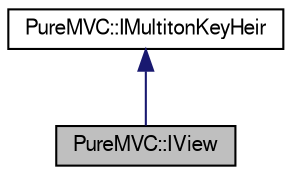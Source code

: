 digraph G
{
  edge [fontname="FreeSans",fontsize="10",labelfontname="FreeSans",labelfontsize="10"];
  node [fontname="FreeSans",fontsize="10",shape=record];
  Node1 [label="PureMVC::IView",height=0.2,width=0.4,color="black", fillcolor="grey75", style="filled" fontcolor="black"];
  Node2 -> Node1 [dir=back,color="midnightblue",fontsize="10",style="solid"];
  Node2 [label="PureMVC::IMultitonKeyHeir",height=0.2,width=0.4,color="black", fillcolor="white", style="filled",URL="$class_pure_m_v_c_1_1_i_multiton_key_heir.html",tooltip="Contains a multiton key."];
}
